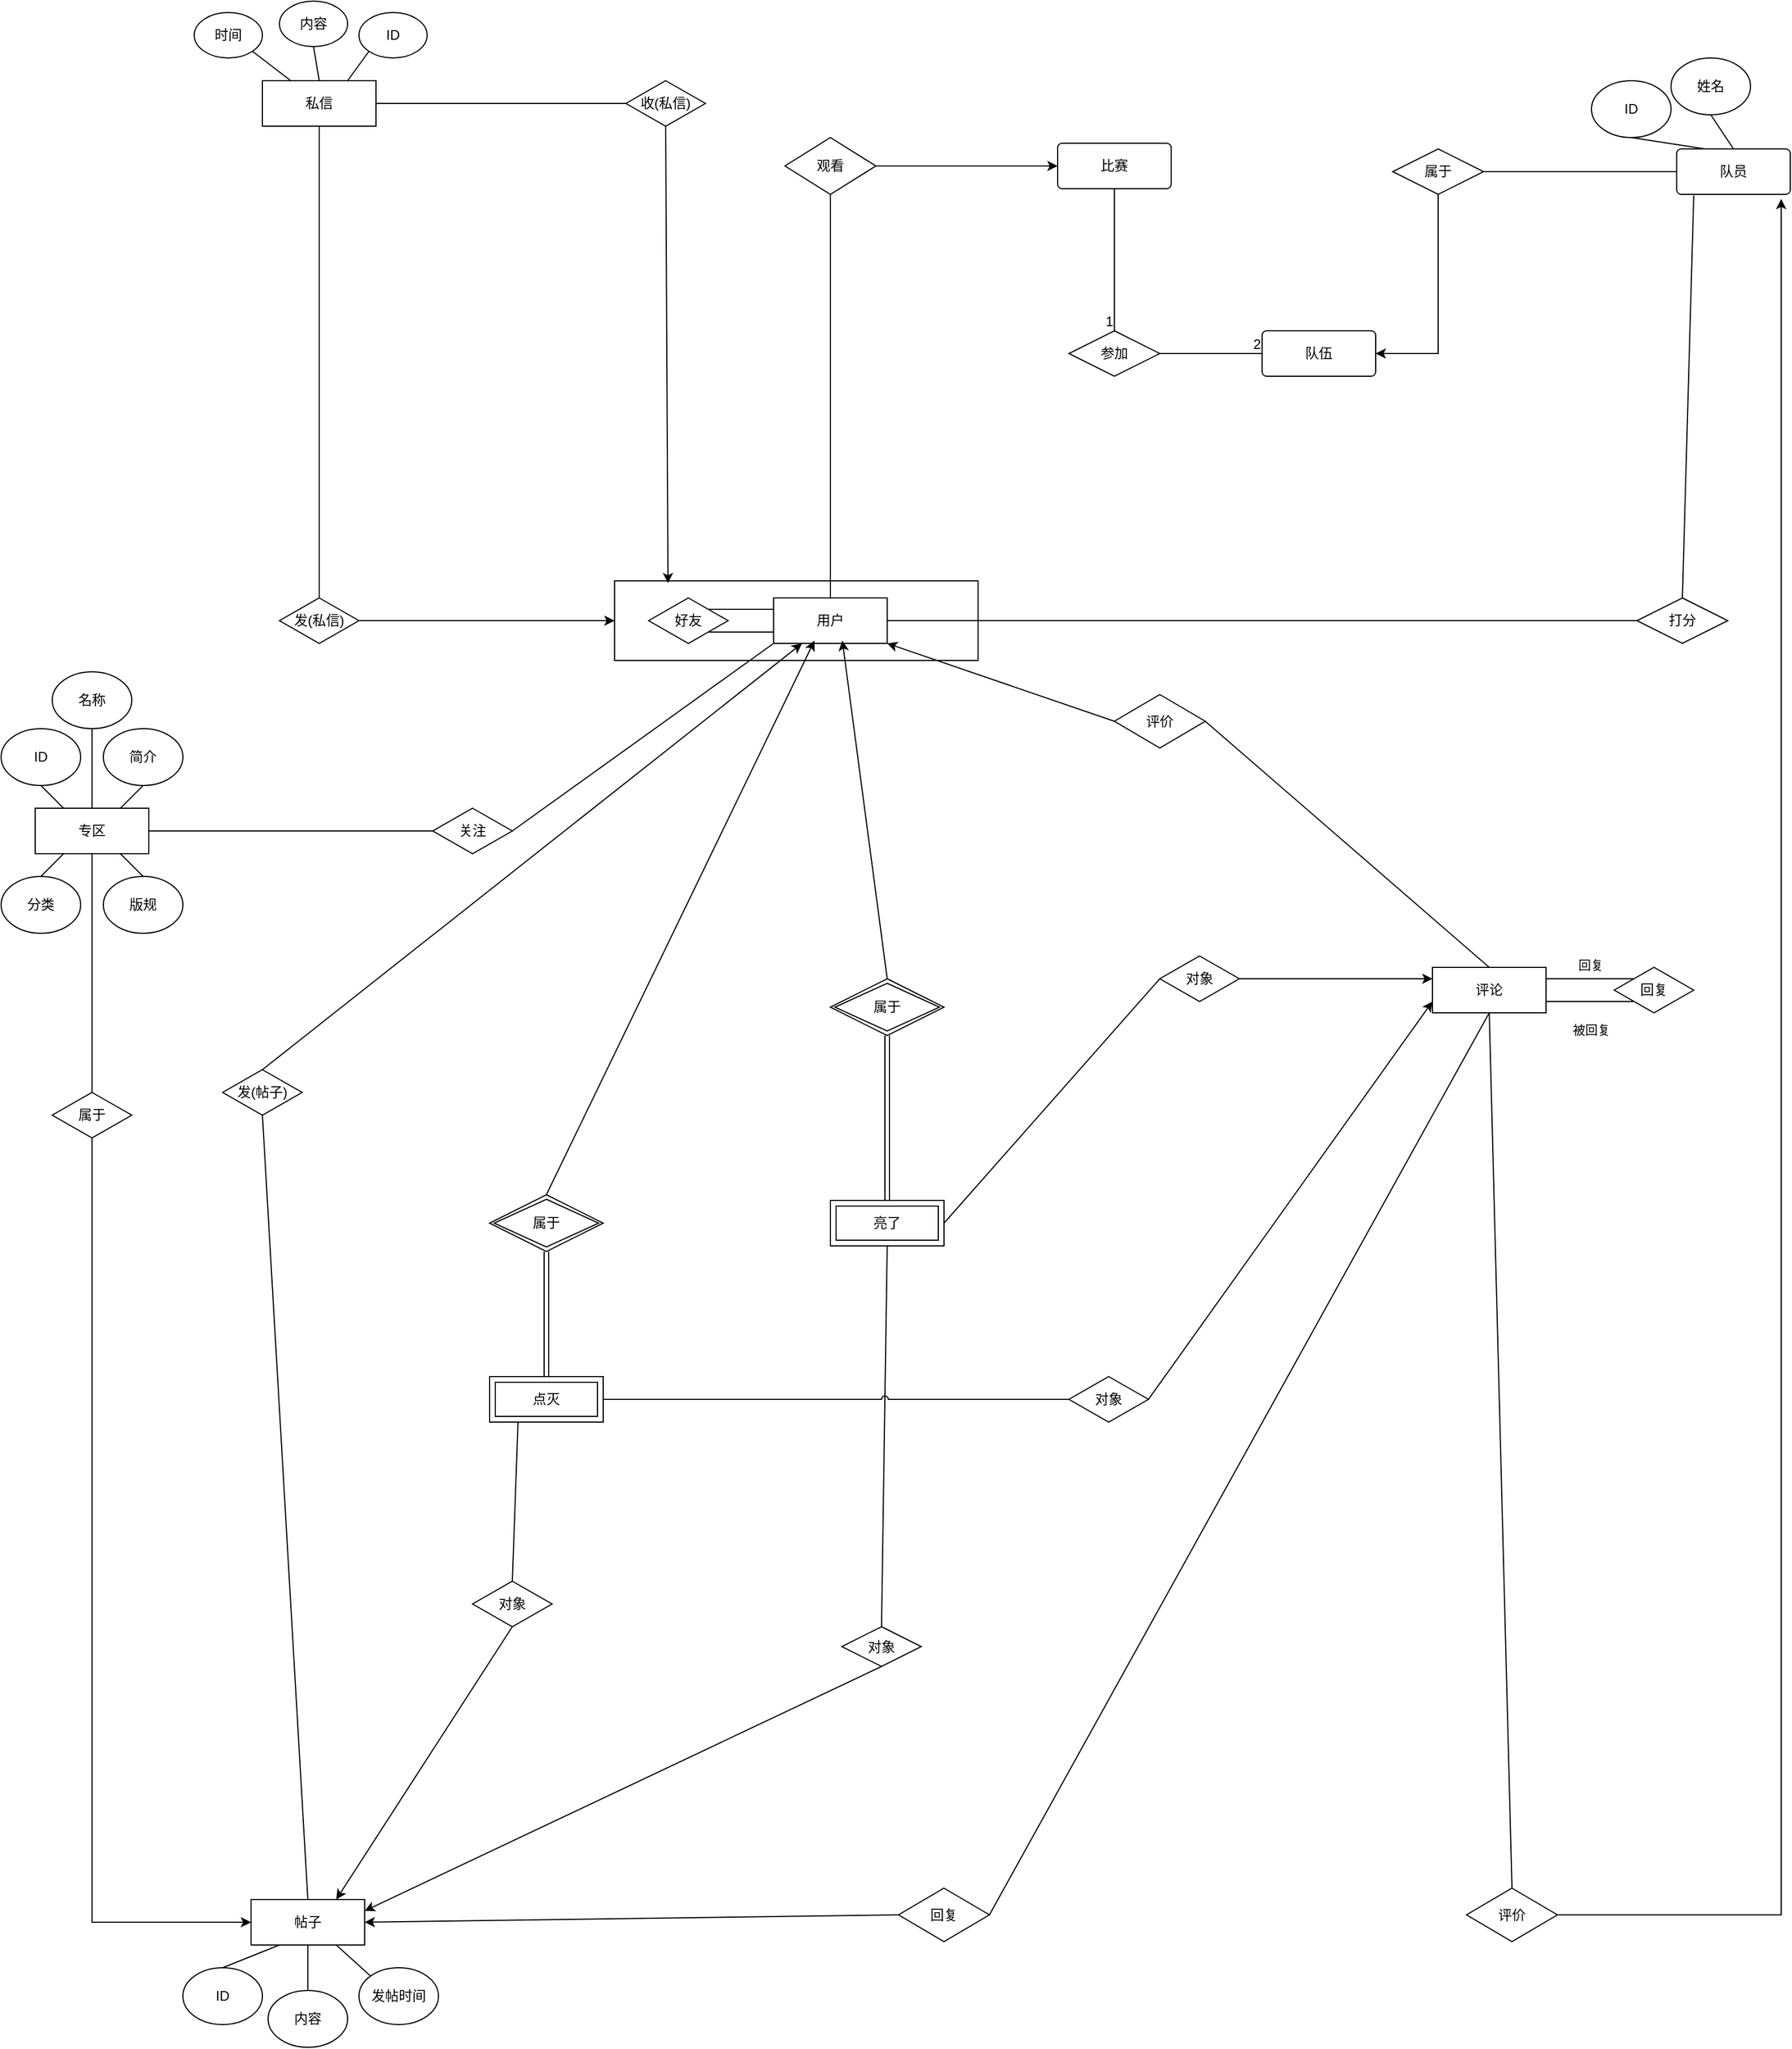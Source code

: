 <mxfile version="21.1.2" type="github">
  <diagram id="R2lEEEUBdFMjLlhIrx00" name="Page-1">
    <mxGraphModel dx="1014" dy="684" grid="1" gridSize="10" guides="1" tooltips="1" connect="1" arrows="1" fold="1" page="1" pageScale="1" pageWidth="850" pageHeight="1100" math="0" shadow="0" extFonts="Permanent Marker^https://fonts.googleapis.com/css?family=Permanent+Marker">
      <root>
        <mxCell id="0" />
        <mxCell id="1" parent="0" />
        <mxCell id="zicROynZza6IswLeMwab-14" value="" style="rounded=0;whiteSpace=wrap;html=1;" parent="1" vertex="1">
          <mxGeometry x="550" y="610" width="320" height="70" as="geometry" />
        </mxCell>
        <mxCell id="wrQ4-ztU9vicz67Ey5sr-1" value="用户" style="whiteSpace=wrap;html=1;align=center;" parent="1" vertex="1">
          <mxGeometry x="690" y="625" width="100" height="40" as="geometry" />
        </mxCell>
        <mxCell id="wrQ4-ztU9vicz67Ey5sr-2" value="帖子" style="whiteSpace=wrap;html=1;align=center;" parent="1" vertex="1">
          <mxGeometry x="230" y="1770" width="100" height="40" as="geometry" />
        </mxCell>
        <mxCell id="wrQ4-ztU9vicz67Ey5sr-3" value="专区" style="whiteSpace=wrap;html=1;align=center;" parent="1" vertex="1">
          <mxGeometry x="40" y="810" width="100" height="40" as="geometry" />
        </mxCell>
        <mxCell id="wrQ4-ztU9vicz67Ey5sr-4" value="私信" style="whiteSpace=wrap;html=1;align=center;" parent="1" vertex="1">
          <mxGeometry x="240" y="170" width="100" height="40" as="geometry" />
        </mxCell>
        <mxCell id="wrQ4-ztU9vicz67Ey5sr-5" value="评论" style="whiteSpace=wrap;html=1;align=center;" parent="1" vertex="1">
          <mxGeometry x="1270" y="950" width="100" height="40" as="geometry" />
        </mxCell>
        <mxCell id="wrQ4-ztU9vicz67Ey5sr-6" value="亮了" style="shape=ext;margin=3;double=1;whiteSpace=wrap;html=1;align=center;" parent="1" vertex="1">
          <mxGeometry x="740" y="1155" width="100" height="40" as="geometry" />
        </mxCell>
        <mxCell id="wrQ4-ztU9vicz67Ey5sr-7" value="点灭" style="shape=ext;margin=3;double=1;whiteSpace=wrap;html=1;align=center;" parent="1" vertex="1">
          <mxGeometry x="440" y="1310" width="100" height="40" as="geometry" />
        </mxCell>
        <mxCell id="-y-U_EyUOc9RIvDM-5Ky-1" value="发(帖子)" style="shape=rhombus;perimeter=rhombusPerimeter;whiteSpace=wrap;html=1;align=center;" parent="1" vertex="1">
          <mxGeometry x="205" y="1040" width="70" height="40" as="geometry" />
        </mxCell>
        <mxCell id="-y-U_EyUOc9RIvDM-5Ky-2" value="队伍" style="rounded=1;arcSize=10;whiteSpace=wrap;html=1;align=center;" parent="1" vertex="1">
          <mxGeometry x="1120" y="390" width="100" height="40" as="geometry" />
        </mxCell>
        <mxCell id="-y-U_EyUOc9RIvDM-5Ky-3" value="队员" style="rounded=1;arcSize=10;whiteSpace=wrap;html=1;align=center;" parent="1" vertex="1">
          <mxGeometry x="1485" y="230" width="100" height="40" as="geometry" />
        </mxCell>
        <mxCell id="-y-U_EyUOc9RIvDM-5Ky-4" value="比赛" style="rounded=1;arcSize=10;whiteSpace=wrap;html=1;align=center;" parent="1" vertex="1">
          <mxGeometry x="940" y="225" width="100" height="40" as="geometry" />
        </mxCell>
        <mxCell id="-y-U_EyUOc9RIvDM-5Ky-27" style="edgeStyle=orthogonalEdgeStyle;rounded=0;orthogonalLoop=1;jettySize=auto;html=1;exitX=0.5;exitY=1;exitDx=0;exitDy=0;entryX=1;entryY=0.5;entryDx=0;entryDy=0;" parent="1" source="e7WeAsmQSXkFFaa9NxT0-1" target="-y-U_EyUOc9RIvDM-5Ky-2" edge="1">
          <mxGeometry relative="1" as="geometry" />
        </mxCell>
        <mxCell id="e7WeAsmQSXkFFaa9NxT0-1" value="属于" style="rhombus;whiteSpace=wrap;html=1;" parent="1" vertex="1">
          <mxGeometry x="1235" y="230" width="80" height="40" as="geometry" />
        </mxCell>
        <mxCell id="-y-U_EyUOc9RIvDM-5Ky-8" value="发(私信)" style="shape=rhombus;perimeter=rhombusPerimeter;whiteSpace=wrap;html=1;align=center;" parent="1" vertex="1">
          <mxGeometry x="255" y="625" width="70" height="40" as="geometry" />
        </mxCell>
        <mxCell id="-y-U_EyUOc9RIvDM-5Ky-9" value="收(私信)" style="shape=rhombus;perimeter=rhombusPerimeter;whiteSpace=wrap;html=1;align=center;" parent="1" vertex="1">
          <mxGeometry x="560" y="170" width="70" height="40" as="geometry" />
        </mxCell>
        <mxCell id="e7WeAsmQSXkFFaa9NxT0-4" value="" style="endArrow=none;html=1;rounded=0;entryX=0;entryY=0.5;entryDx=0;entryDy=0;exitX=1;exitY=0.5;exitDx=0;exitDy=0;" parent="1" source="e7WeAsmQSXkFFaa9NxT0-1" target="-y-U_EyUOc9RIvDM-5Ky-3" edge="1">
          <mxGeometry width="50" height="50" relative="1" as="geometry">
            <mxPoint x="1060" y="640" as="sourcePoint" />
            <mxPoint x="1100" y="590" as="targetPoint" />
          </mxGeometry>
        </mxCell>
        <mxCell id="e7WeAsmQSXkFFaa9NxT0-5" value="参加" style="rhombus;whiteSpace=wrap;html=1;" parent="1" vertex="1">
          <mxGeometry x="950" y="390" width="80" height="40" as="geometry" />
        </mxCell>
        <mxCell id="e7WeAsmQSXkFFaa9NxT0-19" value="" style="endArrow=none;html=1;rounded=0;exitX=0.5;exitY=1;exitDx=0;exitDy=0;" parent="1" source="-y-U_EyUOc9RIvDM-5Ky-4" target="e7WeAsmQSXkFFaa9NxT0-5" edge="1">
          <mxGeometry relative="1" as="geometry">
            <mxPoint x="780" y="650" as="sourcePoint" />
            <mxPoint x="940" y="650" as="targetPoint" />
          </mxGeometry>
        </mxCell>
        <mxCell id="e7WeAsmQSXkFFaa9NxT0-20" value="1" style="resizable=0;html=1;whiteSpace=wrap;align=right;verticalAlign=bottom;" parent="e7WeAsmQSXkFFaa9NxT0-19" connectable="0" vertex="1">
          <mxGeometry x="1" relative="1" as="geometry" />
        </mxCell>
        <mxCell id="e7WeAsmQSXkFFaa9NxT0-21" value="" style="endArrow=none;html=1;rounded=0;exitX=1;exitY=0.5;exitDx=0;exitDy=0;entryX=0;entryY=0.5;entryDx=0;entryDy=0;" parent="1" source="e7WeAsmQSXkFFaa9NxT0-5" target="-y-U_EyUOc9RIvDM-5Ky-2" edge="1">
          <mxGeometry relative="1" as="geometry">
            <mxPoint x="780" y="650" as="sourcePoint" />
            <mxPoint x="800" y="790" as="targetPoint" />
          </mxGeometry>
        </mxCell>
        <mxCell id="e7WeAsmQSXkFFaa9NxT0-22" value="2" style="resizable=0;html=1;whiteSpace=wrap;align=right;verticalAlign=bottom;" parent="e7WeAsmQSXkFFaa9NxT0-21" connectable="0" vertex="1">
          <mxGeometry x="1" relative="1" as="geometry" />
        </mxCell>
        <mxCell id="-y-U_EyUOc9RIvDM-5Ky-31" value="关注" style="shape=rhombus;perimeter=rhombusPerimeter;whiteSpace=wrap;html=1;align=center;" parent="1" vertex="1">
          <mxGeometry x="390" y="810" width="70" height="40" as="geometry" />
        </mxCell>
        <mxCell id="0K1XYzfZEErrcoLd3t0C-12" style="edgeStyle=orthogonalEdgeStyle;rounded=0;orthogonalLoop=1;jettySize=auto;html=1;entryX=0.92;entryY=1.1;entryDx=0;entryDy=0;entryPerimeter=0;" parent="1" source="oHYs0MJ2QolYLzyEMudW-1" target="-y-U_EyUOc9RIvDM-5Ky-3" edge="1">
          <mxGeometry relative="1" as="geometry" />
        </mxCell>
        <mxCell id="oHYs0MJ2QolYLzyEMudW-1" value="评价" style="rhombus;whiteSpace=wrap;html=1;" parent="1" vertex="1">
          <mxGeometry x="1300" y="1760" width="80" height="47" as="geometry" />
        </mxCell>
        <mxCell id="oHYs0MJ2QolYLzyEMudW-3" value="" style="endArrow=none;html=1;rounded=0;exitX=0.5;exitY=0;exitDx=0;exitDy=0;entryX=0.5;entryY=1;entryDx=0;entryDy=0;" parent="1" source="oHYs0MJ2QolYLzyEMudW-1" target="wrQ4-ztU9vicz67Ey5sr-5" edge="1">
          <mxGeometry width="50" height="50" relative="1" as="geometry">
            <mxPoint x="480" y="1140" as="sourcePoint" />
            <mxPoint x="530" y="1090" as="targetPoint" />
          </mxGeometry>
        </mxCell>
        <mxCell id="t3TXZ2ejEv1axLU-WhWk-1" value="属于" style="shape=rhombus;double=1;perimeter=rhombusPerimeter;whiteSpace=wrap;html=1;align=center;" parent="1" vertex="1">
          <mxGeometry x="440" y="1150" width="100" height="50" as="geometry" />
        </mxCell>
        <mxCell id="zicROynZza6IswLeMwab-1" value="" style="endArrow=none;html=1;rounded=0;exitX=0.5;exitY=0;exitDx=0;exitDy=0;entryX=0.5;entryY=1;entryDx=0;entryDy=0;" parent="1" source="wrQ4-ztU9vicz67Ey5sr-2" target="-y-U_EyUOc9RIvDM-5Ky-1" edge="1">
          <mxGeometry relative="1" as="geometry">
            <mxPoint x="510" y="920" as="sourcePoint" />
            <mxPoint x="670" y="920" as="targetPoint" />
          </mxGeometry>
        </mxCell>
        <mxCell id="t3TXZ2ejEv1axLU-WhWk-4" value="" style="shape=link;html=1;rounded=0;exitX=0.5;exitY=1;exitDx=0;exitDy=0;entryX=0.5;entryY=0;entryDx=0;entryDy=0;" parent="1" source="t3TXZ2ejEv1axLU-WhWk-1" target="wrQ4-ztU9vicz67Ey5sr-7" edge="1">
          <mxGeometry relative="1" as="geometry">
            <mxPoint x="740" y="1042" as="sourcePoint" />
            <mxPoint x="730" y="972" as="targetPoint" />
          </mxGeometry>
        </mxCell>
        <mxCell id="t3TXZ2ejEv1axLU-WhWk-5" value="" style="resizable=0;html=1;whiteSpace=wrap;align=right;verticalAlign=bottom;" parent="t3TXZ2ejEv1axLU-WhWk-4" connectable="0" vertex="1">
          <mxGeometry x="1" relative="1" as="geometry" />
        </mxCell>
        <mxCell id="t3TXZ2ejEv1axLU-WhWk-7" value="属于" style="shape=rhombus;double=1;perimeter=rhombusPerimeter;whiteSpace=wrap;html=1;align=center;" parent="1" vertex="1">
          <mxGeometry x="740" y="960" width="100" height="50" as="geometry" />
        </mxCell>
        <mxCell id="t3TXZ2ejEv1axLU-WhWk-8" value="" style="shape=link;html=1;rounded=0;exitX=0.5;exitY=1;exitDx=0;exitDy=0;entryX=0.5;entryY=0;entryDx=0;entryDy=0;" parent="1" source="t3TXZ2ejEv1axLU-WhWk-7" target="wrQ4-ztU9vicz67Ey5sr-6" edge="1">
          <mxGeometry relative="1" as="geometry">
            <mxPoint x="650" y="850" as="sourcePoint" />
            <mxPoint x="660" y="910" as="targetPoint" />
          </mxGeometry>
        </mxCell>
        <mxCell id="t3TXZ2ejEv1axLU-WhWk-9" value="" style="resizable=0;html=1;whiteSpace=wrap;align=right;verticalAlign=bottom;" parent="t3TXZ2ejEv1axLU-WhWk-8" connectable="0" vertex="1">
          <mxGeometry x="1" relative="1" as="geometry" />
        </mxCell>
        <mxCell id="zicROynZza6IswLeMwab-5" value="" style="endArrow=none;html=1;rounded=0;exitX=0;exitY=0.5;exitDx=0;exitDy=0;entryX=1;entryY=0.5;entryDx=0;entryDy=0;" parent="1" source="-y-U_EyUOc9RIvDM-5Ky-31" target="wrQ4-ztU9vicz67Ey5sr-3" edge="1">
          <mxGeometry relative="1" as="geometry">
            <mxPoint x="590" y="970" as="sourcePoint" />
            <mxPoint x="310" y="870" as="targetPoint" />
          </mxGeometry>
        </mxCell>
        <mxCell id="zicROynZza6IswLeMwab-6" value="" style="endArrow=none;html=1;rounded=0;entryX=1;entryY=0.5;entryDx=0;entryDy=0;exitX=0;exitY=1;exitDx=0;exitDy=0;" parent="1" source="wrQ4-ztU9vicz67Ey5sr-1" target="-y-U_EyUOc9RIvDM-5Ky-31" edge="1">
          <mxGeometry relative="1" as="geometry">
            <mxPoint x="580" y="700" as="sourcePoint" />
            <mxPoint x="590" y="550" as="targetPoint" />
          </mxGeometry>
        </mxCell>
        <mxCell id="zicROynZza6IswLeMwab-7" value="评价" style="rhombus;whiteSpace=wrap;html=1;" parent="1" vertex="1">
          <mxGeometry x="990" y="710" width="80" height="47" as="geometry" />
        </mxCell>
        <mxCell id="zicROynZza6IswLeMwab-8" value="" style="endArrow=none;html=1;rounded=0;exitX=1;exitY=0.5;exitDx=0;exitDy=0;entryX=0.5;entryY=0;entryDx=0;entryDy=0;" parent="1" source="zicROynZza6IswLeMwab-7" target="wrQ4-ztU9vicz67Ey5sr-5" edge="1">
          <mxGeometry width="50" height="50" relative="1" as="geometry">
            <mxPoint x="110" y="1135.5" as="sourcePoint" />
            <mxPoint x="450" y="945.5" as="targetPoint" />
          </mxGeometry>
        </mxCell>
        <mxCell id="zicROynZza6IswLeMwab-9" value="" style="endArrow=classic;html=1;rounded=0;exitX=0;exitY=0.5;exitDx=0;exitDy=0;entryX=1;entryY=1;entryDx=0;entryDy=0;" parent="1" source="zicROynZza6IswLeMwab-7" target="wrQ4-ztU9vicz67Ey5sr-1" edge="1">
          <mxGeometry width="50" height="50" relative="1" as="geometry">
            <mxPoint x="570" y="1198.5" as="sourcePoint" />
            <mxPoint x="680" y="760" as="targetPoint" />
          </mxGeometry>
        </mxCell>
        <mxCell id="zicROynZza6IswLeMwab-11" value="好友" style="shape=rhombus;perimeter=rhombusPerimeter;whiteSpace=wrap;html=1;align=center;" parent="1" vertex="1">
          <mxGeometry x="580" y="625" width="70" height="40" as="geometry" />
        </mxCell>
        <mxCell id="zicROynZza6IswLeMwab-12" value="" style="endArrow=none;html=1;rounded=0;exitX=1;exitY=0;exitDx=0;exitDy=0;entryX=0;entryY=0.25;entryDx=0;entryDy=0;" parent="1" source="zicROynZza6IswLeMwab-11" target="wrQ4-ztU9vicz67Ey5sr-1" edge="1">
          <mxGeometry relative="1" as="geometry">
            <mxPoint x="700" y="845" as="sourcePoint" />
            <mxPoint x="860" y="845" as="targetPoint" />
          </mxGeometry>
        </mxCell>
        <mxCell id="zicROynZza6IswLeMwab-13" value="" style="endArrow=none;html=1;rounded=0;exitX=1;exitY=1;exitDx=0;exitDy=0;entryX=0;entryY=0.75;entryDx=0;entryDy=0;" parent="1" source="zicROynZza6IswLeMwab-11" target="wrQ4-ztU9vicz67Ey5sr-1" edge="1">
          <mxGeometry relative="1" as="geometry">
            <mxPoint x="643" y="645" as="sourcePoint" />
            <mxPoint x="730" y="645" as="targetPoint" />
          </mxGeometry>
        </mxCell>
        <mxCell id="zicROynZza6IswLeMwab-16" value="" style="endArrow=classic;html=1;rounded=0;exitX=1;exitY=0.5;exitDx=0;exitDy=0;entryX=0;entryY=0.5;entryDx=0;entryDy=0;" parent="1" source="-y-U_EyUOc9RIvDM-5Ky-8" target="zicROynZza6IswLeMwab-14" edge="1">
          <mxGeometry width="50" height="50" relative="1" as="geometry">
            <mxPoint x="590" y="840" as="sourcePoint" />
            <mxPoint x="400" y="740" as="targetPoint" />
          </mxGeometry>
        </mxCell>
        <mxCell id="zicROynZza6IswLeMwab-17" value="" style="endArrow=classic;html=1;rounded=0;entryX=0.147;entryY=0.029;entryDx=0;entryDy=0;exitX=0.5;exitY=1;exitDx=0;exitDy=0;entryPerimeter=0;" parent="1" source="-y-U_EyUOc9RIvDM-5Ky-9" target="zicROynZza6IswLeMwab-14" edge="1">
          <mxGeometry width="50" height="50" relative="1" as="geometry">
            <mxPoint x="455" y="660" as="sourcePoint" />
            <mxPoint x="490" y="720" as="targetPoint" />
          </mxGeometry>
        </mxCell>
        <mxCell id="zicROynZza6IswLeMwab-19" value="" style="endArrow=none;html=1;rounded=0;exitX=0.5;exitY=0;exitDx=0;exitDy=0;entryX=0.5;entryY=1;entryDx=0;entryDy=0;" parent="1" source="-y-U_EyUOc9RIvDM-5Ky-8" target="wrQ4-ztU9vicz67Ey5sr-4" edge="1">
          <mxGeometry width="50" height="50" relative="1" as="geometry">
            <mxPoint x="560" y="810" as="sourcePoint" />
            <mxPoint x="610" y="760" as="targetPoint" />
          </mxGeometry>
        </mxCell>
        <mxCell id="zicROynZza6IswLeMwab-20" value="" style="endArrow=none;html=1;rounded=0;exitX=0;exitY=0.5;exitDx=0;exitDy=0;entryX=1;entryY=0.5;entryDx=0;entryDy=0;" parent="1" source="-y-U_EyUOc9RIvDM-5Ky-9" target="wrQ4-ztU9vicz67Ey5sr-4" edge="1">
          <mxGeometry width="50" height="50" relative="1" as="geometry">
            <mxPoint x="335" y="610" as="sourcePoint" />
            <mxPoint x="420" y="530" as="targetPoint" />
          </mxGeometry>
        </mxCell>
        <mxCell id="0K1XYzfZEErrcoLd3t0C-13" style="edgeStyle=orthogonalEdgeStyle;rounded=0;orthogonalLoop=1;jettySize=auto;html=1;exitX=0.5;exitY=1;exitDx=0;exitDy=0;entryX=0;entryY=0.5;entryDx=0;entryDy=0;" parent="1" source="zicROynZza6IswLeMwab-21" target="wrQ4-ztU9vicz67Ey5sr-2" edge="1">
          <mxGeometry relative="1" as="geometry" />
        </mxCell>
        <mxCell id="zicROynZza6IswLeMwab-21" value="属于" style="shape=rhombus;perimeter=rhombusPerimeter;whiteSpace=wrap;html=1;align=center;" parent="1" vertex="1">
          <mxGeometry x="55" y="1060" width="70" height="40" as="geometry" />
        </mxCell>
        <mxCell id="zicROynZza6IswLeMwab-22" value="" style="endArrow=none;html=1;rounded=0;exitX=0.5;exitY=0;exitDx=0;exitDy=0;entryX=0.5;entryY=1;entryDx=0;entryDy=0;" parent="1" source="zicROynZza6IswLeMwab-21" target="wrQ4-ztU9vicz67Ey5sr-3" edge="1">
          <mxGeometry relative="1" as="geometry">
            <mxPoint x="360" y="840" as="sourcePoint" />
            <mxPoint x="320" y="880" as="targetPoint" />
          </mxGeometry>
        </mxCell>
        <mxCell id="zicROynZza6IswLeMwab-25" value="回复" style="rhombus;whiteSpace=wrap;html=1;" parent="1" vertex="1">
          <mxGeometry x="800" y="1760" width="80" height="47" as="geometry" />
        </mxCell>
        <mxCell id="zicROynZza6IswLeMwab-26" value="" style="endArrow=none;html=1;rounded=0;exitX=1;exitY=0.5;exitDx=0;exitDy=0;entryX=0.5;entryY=1;entryDx=0;entryDy=0;" parent="1" source="zicROynZza6IswLeMwab-25" target="wrQ4-ztU9vicz67Ey5sr-5" edge="1">
          <mxGeometry width="50" height="50" relative="1" as="geometry">
            <mxPoint x="510" y="1240" as="sourcePoint" />
            <mxPoint x="830" y="1150" as="targetPoint" />
          </mxGeometry>
        </mxCell>
        <mxCell id="zicROynZza6IswLeMwab-27" value="" style="endArrow=classic;html=1;rounded=0;exitX=0;exitY=0.5;exitDx=0;exitDy=0;entryX=1;entryY=0.5;entryDx=0;entryDy=0;" parent="1" source="zicROynZza6IswLeMwab-25" target="wrQ4-ztU9vicz67Ey5sr-2" edge="1">
          <mxGeometry width="50" height="50" relative="1" as="geometry">
            <mxPoint x="570" y="1270" as="sourcePoint" />
            <mxPoint x="620" y="1007" as="targetPoint" />
          </mxGeometry>
        </mxCell>
        <mxCell id="zicROynZza6IswLeMwab-28" value="回复" style="shape=rhombus;perimeter=rhombusPerimeter;whiteSpace=wrap;html=1;align=center;direction=west;" parent="1" vertex="1">
          <mxGeometry x="1430" y="950" width="70" height="40" as="geometry" />
        </mxCell>
        <mxCell id="zicROynZza6IswLeMwab-37" value="回复" style="endArrow=none;html=1;endSize=12;startArrow=none;startSize=14;startFill=0;edgeStyle=orthogonalEdgeStyle;align=center;verticalAlign=bottom;endFill=0;rounded=0;exitX=1;exitY=0.25;exitDx=0;exitDy=0;entryX=1;entryY=1;entryDx=0;entryDy=0;" parent="1" source="wrQ4-ztU9vicz67Ey5sr-5" target="zicROynZza6IswLeMwab-28" edge="1">
          <mxGeometry y="3" relative="1" as="geometry">
            <mxPoint x="1220" y="712" as="sourcePoint" />
            <mxPoint x="1300" y="768" as="targetPoint" />
          </mxGeometry>
        </mxCell>
        <mxCell id="zicROynZza6IswLeMwab-38" value="" style="endArrow=none;html=1;rounded=0;entryX=1;entryY=0;entryDx=0;entryDy=0;exitX=1;exitY=0.75;exitDx=0;exitDy=0;" parent="1" source="wrQ4-ztU9vicz67Ey5sr-5" target="zicROynZza6IswLeMwab-28" edge="1">
          <mxGeometry relative="1" as="geometry">
            <mxPoint x="890" y="748" as="sourcePoint" />
            <mxPoint x="1050" y="748" as="targetPoint" />
          </mxGeometry>
        </mxCell>
        <mxCell id="zicROynZza6IswLeMwab-40" value="&lt;font style=&quot;font-size: 11px;&quot;&gt;被回复&lt;/font&gt;" style="text;html=1;strokeColor=none;fillColor=none;align=center;verticalAlign=middle;whiteSpace=wrap;rounded=0;" parent="1" vertex="1">
          <mxGeometry x="1380" y="990" width="60" height="30" as="geometry" />
        </mxCell>
        <mxCell id="uolTj00GtYpzjRguVyb0-1" value="观看" style="rhombus;whiteSpace=wrap;html=1;" parent="1" vertex="1">
          <mxGeometry x="700" y="220" width="80" height="50" as="geometry" />
        </mxCell>
        <mxCell id="uolTj00GtYpzjRguVyb0-4" value="" style="endArrow=none;html=1;rounded=0;entryX=0.5;entryY=1;entryDx=0;entryDy=0;exitX=0.5;exitY=0;exitDx=0;exitDy=0;" parent="1" source="wrQ4-ztU9vicz67Ey5sr-1" target="uolTj00GtYpzjRguVyb0-1" edge="1">
          <mxGeometry width="50" height="50" relative="1" as="geometry">
            <mxPoint x="580" y="1040" as="sourcePoint" />
            <mxPoint x="630" y="990" as="targetPoint" />
          </mxGeometry>
        </mxCell>
        <mxCell id="uolTj00GtYpzjRguVyb0-6" value="" style="endArrow=classic;html=1;rounded=0;entryX=0;entryY=0.5;entryDx=0;entryDy=0;exitX=1;exitY=0.5;exitDx=0;exitDy=0;" parent="1" source="uolTj00GtYpzjRguVyb0-1" target="-y-U_EyUOc9RIvDM-5Ky-4" edge="1">
          <mxGeometry width="50" height="50" relative="1" as="geometry">
            <mxPoint x="610" y="850" as="sourcePoint" />
            <mxPoint x="660" y="800" as="targetPoint" />
          </mxGeometry>
        </mxCell>
        <mxCell id="uolTj00GtYpzjRguVyb0-7" value="打分" style="rhombus;whiteSpace=wrap;html=1;" parent="1" vertex="1">
          <mxGeometry x="1450" y="625" width="80" height="40" as="geometry" />
        </mxCell>
        <mxCell id="uolTj00GtYpzjRguVyb0-8" value="" style="endArrow=none;html=1;rounded=0;entryX=0;entryY=0.5;entryDx=0;entryDy=0;exitX=1;exitY=0.5;exitDx=0;exitDy=0;" parent="1" source="wrQ4-ztU9vicz67Ey5sr-1" target="uolTj00GtYpzjRguVyb0-7" edge="1">
          <mxGeometry width="50" height="50" relative="1" as="geometry">
            <mxPoint x="580" y="1040" as="sourcePoint" />
            <mxPoint x="630" y="990" as="targetPoint" />
          </mxGeometry>
        </mxCell>
        <mxCell id="uolTj00GtYpzjRguVyb0-9" value="" style="endArrow=none;html=1;rounded=0;exitX=0.15;exitY=1.025;exitDx=0;exitDy=0;entryX=0.5;entryY=0;entryDx=0;entryDy=0;exitPerimeter=0;" parent="1" source="-y-U_EyUOc9RIvDM-5Ky-3" target="uolTj00GtYpzjRguVyb0-7" edge="1">
          <mxGeometry width="50" height="50" relative="1" as="geometry">
            <mxPoint x="610" y="850" as="sourcePoint" />
            <mxPoint x="770" y="740" as="targetPoint" />
          </mxGeometry>
        </mxCell>
        <mxCell id="0K1XYzfZEErrcoLd3t0C-15" value="" style="endArrow=classic;html=1;rounded=0;entryX=0.25;entryY=1;entryDx=0;entryDy=0;exitX=0.5;exitY=0;exitDx=0;exitDy=0;" parent="1" source="-y-U_EyUOc9RIvDM-5Ky-1" target="wrQ4-ztU9vicz67Ey5sr-1" edge="1">
          <mxGeometry width="50" height="50" relative="1" as="geometry">
            <mxPoint x="450" y="900" as="sourcePoint" />
            <mxPoint x="650" y="775" as="targetPoint" />
          </mxGeometry>
        </mxCell>
        <mxCell id="VPhEFbQ1uEZV0jM96nF6-1" value="" style="endArrow=classic;html=1;rounded=0;entryX=0.605;entryY=0.938;entryDx=0;entryDy=0;entryPerimeter=0;exitX=0.5;exitY=0;exitDx=0;exitDy=0;" parent="1" source="t3TXZ2ejEv1axLU-WhWk-7" target="wrQ4-ztU9vicz67Ey5sr-1" edge="1">
          <mxGeometry width="50" height="50" relative="1" as="geometry">
            <mxPoint x="670" y="1050" as="sourcePoint" />
            <mxPoint x="720" y="1000" as="targetPoint" />
          </mxGeometry>
        </mxCell>
        <mxCell id="VPhEFbQ1uEZV0jM96nF6-2" value="" style="endArrow=classic;html=1;rounded=0;entryX=0.36;entryY=0.938;entryDx=0;entryDy=0;entryPerimeter=0;exitX=0.5;exitY=0;exitDx=0;exitDy=0;" parent="1" source="t3TXZ2ejEv1axLU-WhWk-1" target="wrQ4-ztU9vicz67Ey5sr-1" edge="1">
          <mxGeometry width="50" height="50" relative="1" as="geometry">
            <mxPoint x="670" y="1050" as="sourcePoint" />
            <mxPoint x="720" y="1000" as="targetPoint" />
          </mxGeometry>
        </mxCell>
        <mxCell id="VPhEFbQ1uEZV0jM96nF6-3" value="对象" style="shape=rhombus;perimeter=rhombusPerimeter;whiteSpace=wrap;html=1;align=center;" parent="1" vertex="1">
          <mxGeometry x="425" y="1490" width="70" height="40" as="geometry" />
        </mxCell>
        <mxCell id="VPhEFbQ1uEZV0jM96nF6-4" value="" style="endArrow=none;html=1;rounded=0;entryX=0.25;entryY=1;entryDx=0;entryDy=0;exitX=0.5;exitY=0;exitDx=0;exitDy=0;" parent="1" source="VPhEFbQ1uEZV0jM96nF6-3" target="wrQ4-ztU9vicz67Ey5sr-7" edge="1">
          <mxGeometry width="50" height="50" relative="1" as="geometry">
            <mxPoint x="670" y="1050" as="sourcePoint" />
            <mxPoint x="720" y="1000" as="targetPoint" />
          </mxGeometry>
        </mxCell>
        <mxCell id="VPhEFbQ1uEZV0jM96nF6-5" value="" style="endArrow=classic;html=1;rounded=0;entryX=0.75;entryY=0;entryDx=0;entryDy=0;exitX=0.5;exitY=1;exitDx=0;exitDy=0;" parent="1" source="VPhEFbQ1uEZV0jM96nF6-3" target="wrQ4-ztU9vicz67Ey5sr-2" edge="1">
          <mxGeometry width="50" height="50" relative="1" as="geometry">
            <mxPoint x="670" y="1050" as="sourcePoint" />
            <mxPoint x="720" y="1000" as="targetPoint" />
          </mxGeometry>
        </mxCell>
        <mxCell id="VPhEFbQ1uEZV0jM96nF6-6" value="对象" style="rhombus;whiteSpace=wrap;html=1;" parent="1" vertex="1">
          <mxGeometry x="750" y="1530" width="70" height="35" as="geometry" />
        </mxCell>
        <mxCell id="VPhEFbQ1uEZV0jM96nF6-8" value="" style="endArrow=none;html=1;rounded=0;entryX=0.5;entryY=1;entryDx=0;entryDy=0;exitX=0.5;exitY=0;exitDx=0;exitDy=0;" parent="1" source="VPhEFbQ1uEZV0jM96nF6-6" target="wrQ4-ztU9vicz67Ey5sr-6" edge="1">
          <mxGeometry width="50" height="50" relative="1" as="geometry">
            <mxPoint x="670" y="1050" as="sourcePoint" />
            <mxPoint x="720" y="1000" as="targetPoint" />
          </mxGeometry>
        </mxCell>
        <mxCell id="VPhEFbQ1uEZV0jM96nF6-9" value="" style="endArrow=classic;html=1;rounded=0;entryX=1;entryY=0.25;entryDx=0;entryDy=0;exitX=0.5;exitY=1;exitDx=0;exitDy=0;" parent="1" source="VPhEFbQ1uEZV0jM96nF6-6" target="wrQ4-ztU9vicz67Ey5sr-2" edge="1">
          <mxGeometry width="50" height="50" relative="1" as="geometry">
            <mxPoint x="670" y="1050" as="sourcePoint" />
            <mxPoint x="720" y="1000" as="targetPoint" />
          </mxGeometry>
        </mxCell>
        <mxCell id="VPhEFbQ1uEZV0jM96nF6-11" value="" style="endArrow=none;html=1;rounded=0;entryX=1;entryY=0.5;entryDx=0;entryDy=0;exitX=0;exitY=0.5;exitDx=0;exitDy=0;jumpStyle=arc;" parent="1" source="VPhEFbQ1uEZV0jM96nF6-13" target="wrQ4-ztU9vicz67Ey5sr-7" edge="1">
          <mxGeometry width="50" height="50" relative="1" as="geometry">
            <mxPoint x="547.5" y="1136.5" as="sourcePoint" />
            <mxPoint x="562.5" y="1072" as="targetPoint" />
          </mxGeometry>
        </mxCell>
        <mxCell id="VPhEFbQ1uEZV0jM96nF6-12" value="" style="endArrow=classic;html=1;rounded=0;entryX=0;entryY=0.75;entryDx=0;entryDy=0;exitX=1;exitY=0.5;exitDx=0;exitDy=0;" parent="1" source="VPhEFbQ1uEZV0jM96nF6-13" edge="1" target="wrQ4-ztU9vicz67Ey5sr-5">
          <mxGeometry width="50" height="50" relative="1" as="geometry">
            <mxPoint x="547.5" y="1176.5" as="sourcePoint" />
            <mxPoint x="827.5" y="1020" as="targetPoint" />
          </mxGeometry>
        </mxCell>
        <mxCell id="VPhEFbQ1uEZV0jM96nF6-13" value="对象" style="shape=rhombus;perimeter=rhombusPerimeter;whiteSpace=wrap;html=1;align=center;" parent="1" vertex="1">
          <mxGeometry x="950" y="1310" width="70" height="40" as="geometry" />
        </mxCell>
        <mxCell id="VPhEFbQ1uEZV0jM96nF6-14" value="" style="endArrow=none;html=1;rounded=0;entryX=1;entryY=0.5;entryDx=0;entryDy=0;exitX=0;exitY=0.5;exitDx=0;exitDy=0;" parent="1" source="VPhEFbQ1uEZV0jM96nF6-16" target="wrQ4-ztU9vicz67Ey5sr-6" edge="1">
          <mxGeometry width="50" height="50" relative="1" as="geometry">
            <mxPoint x="710" y="1140" as="sourcePoint" />
            <mxPoint x="740" y="1082" as="targetPoint" />
          </mxGeometry>
        </mxCell>
        <mxCell id="VPhEFbQ1uEZV0jM96nF6-15" value="" style="endArrow=classic;html=1;rounded=0;entryX=0;entryY=0.25;entryDx=0;entryDy=0;exitX=1;exitY=0.5;exitDx=0;exitDy=0;" parent="1" source="VPhEFbQ1uEZV0jM96nF6-16" target="wrQ4-ztU9vicz67Ey5sr-5" edge="1">
          <mxGeometry width="50" height="50" relative="1" as="geometry">
            <mxPoint x="710" y="1180" as="sourcePoint" />
            <mxPoint x="660" y="1230" as="targetPoint" />
          </mxGeometry>
        </mxCell>
        <mxCell id="VPhEFbQ1uEZV0jM96nF6-16" value="对象" style="shape=rhombus;perimeter=rhombusPerimeter;whiteSpace=wrap;html=1;align=center;" parent="1" vertex="1">
          <mxGeometry x="1030" y="940" width="70" height="40" as="geometry" />
        </mxCell>
        <mxCell id="0l-UvEm1mPPon0VV9D4k-2" value="时间" style="ellipse;whiteSpace=wrap;html=1;" vertex="1" parent="1">
          <mxGeometry x="180" y="110" width="60" height="40" as="geometry" />
        </mxCell>
        <mxCell id="0l-UvEm1mPPon0VV9D4k-3" value="" style="endArrow=none;html=1;rounded=0;entryX=1;entryY=1;entryDx=0;entryDy=0;exitX=0.25;exitY=0;exitDx=0;exitDy=0;" edge="1" parent="1" source="wrQ4-ztU9vicz67Ey5sr-4" target="0l-UvEm1mPPon0VV9D4k-2">
          <mxGeometry width="50" height="50" relative="1" as="geometry">
            <mxPoint x="430" y="400" as="sourcePoint" />
            <mxPoint x="480" y="350" as="targetPoint" />
          </mxGeometry>
        </mxCell>
        <mxCell id="0l-UvEm1mPPon0VV9D4k-4" value="内容" style="ellipse;whiteSpace=wrap;html=1;" vertex="1" parent="1">
          <mxGeometry x="255" y="100" width="60" height="40" as="geometry" />
        </mxCell>
        <mxCell id="0l-UvEm1mPPon0VV9D4k-5" value="" style="endArrow=none;html=1;rounded=0;entryX=0.5;entryY=1;entryDx=0;entryDy=0;exitX=0.5;exitY=0;exitDx=0;exitDy=0;" edge="1" parent="1" source="wrQ4-ztU9vicz67Ey5sr-4" target="0l-UvEm1mPPon0VV9D4k-4">
          <mxGeometry width="50" height="50" relative="1" as="geometry">
            <mxPoint x="430" y="400" as="sourcePoint" />
            <mxPoint x="480" y="350" as="targetPoint" />
          </mxGeometry>
        </mxCell>
        <mxCell id="0l-UvEm1mPPon0VV9D4k-6" value="ID" style="ellipse;whiteSpace=wrap;html=1;" vertex="1" parent="1">
          <mxGeometry x="325" y="110" width="60" height="40" as="geometry" />
        </mxCell>
        <mxCell id="0l-UvEm1mPPon0VV9D4k-7" value="" style="endArrow=none;html=1;rounded=0;entryX=0;entryY=1;entryDx=0;entryDy=0;exitX=0.75;exitY=0;exitDx=0;exitDy=0;" edge="1" parent="1" source="wrQ4-ztU9vicz67Ey5sr-4" target="0l-UvEm1mPPon0VV9D4k-6">
          <mxGeometry width="50" height="50" relative="1" as="geometry">
            <mxPoint x="430" y="400" as="sourcePoint" />
            <mxPoint x="480" y="350" as="targetPoint" />
          </mxGeometry>
        </mxCell>
        <mxCell id="0l-UvEm1mPPon0VV9D4k-8" value="ID" style="ellipse;whiteSpace=wrap;html=1;" vertex="1" parent="1">
          <mxGeometry x="1410" y="170" width="70" height="50" as="geometry" />
        </mxCell>
        <mxCell id="0l-UvEm1mPPon0VV9D4k-9" value="" style="endArrow=none;html=1;rounded=0;entryX=0.5;entryY=1;entryDx=0;entryDy=0;exitX=0.25;exitY=0;exitDx=0;exitDy=0;" edge="1" parent="1" source="-y-U_EyUOc9RIvDM-5Ky-3" target="0l-UvEm1mPPon0VV9D4k-8">
          <mxGeometry width="50" height="50" relative="1" as="geometry">
            <mxPoint x="1100" y="400" as="sourcePoint" />
            <mxPoint x="1150" y="350" as="targetPoint" />
          </mxGeometry>
        </mxCell>
        <mxCell id="0l-UvEm1mPPon0VV9D4k-11" value="姓名" style="ellipse;whiteSpace=wrap;html=1;" vertex="1" parent="1">
          <mxGeometry x="1480" y="150" width="70" height="50" as="geometry" />
        </mxCell>
        <mxCell id="0l-UvEm1mPPon0VV9D4k-12" value="" style="endArrow=none;html=1;rounded=0;entryX=0.5;entryY=1;entryDx=0;entryDy=0;exitX=0.5;exitY=0;exitDx=0;exitDy=0;" edge="1" parent="1" source="-y-U_EyUOc9RIvDM-5Ky-3" target="0l-UvEm1mPPon0VV9D4k-11">
          <mxGeometry width="50" height="50" relative="1" as="geometry">
            <mxPoint x="1100" y="400" as="sourcePoint" />
            <mxPoint x="1150" y="350" as="targetPoint" />
          </mxGeometry>
        </mxCell>
        <mxCell id="0l-UvEm1mPPon0VV9D4k-13" value="ID" style="ellipse;whiteSpace=wrap;html=1;" vertex="1" parent="1">
          <mxGeometry x="170" y="1830" width="70" height="50" as="geometry" />
        </mxCell>
        <mxCell id="0l-UvEm1mPPon0VV9D4k-14" value="" style="endArrow=none;html=1;rounded=0;entryX=0.25;entryY=1;entryDx=0;entryDy=0;exitX=0.5;exitY=0;exitDx=0;exitDy=0;" edge="1" parent="1" source="0l-UvEm1mPPon0VV9D4k-13" target="wrQ4-ztU9vicz67Ey5sr-2">
          <mxGeometry width="50" height="50" relative="1" as="geometry">
            <mxPoint x="410" y="1900" as="sourcePoint" />
            <mxPoint x="460" y="1850" as="targetPoint" />
          </mxGeometry>
        </mxCell>
        <mxCell id="0l-UvEm1mPPon0VV9D4k-15" value="内容" style="ellipse;whiteSpace=wrap;html=1;" vertex="1" parent="1">
          <mxGeometry x="245" y="1850" width="70" height="50" as="geometry" />
        </mxCell>
        <mxCell id="0l-UvEm1mPPon0VV9D4k-16" value="" style="endArrow=none;html=1;rounded=0;entryX=0.5;entryY=1;entryDx=0;entryDy=0;" edge="1" parent="1" source="0l-UvEm1mPPon0VV9D4k-15" target="wrQ4-ztU9vicz67Ey5sr-2">
          <mxGeometry width="50" height="50" relative="1" as="geometry">
            <mxPoint x="410" y="1900" as="sourcePoint" />
            <mxPoint x="460" y="1850" as="targetPoint" />
          </mxGeometry>
        </mxCell>
        <mxCell id="0l-UvEm1mPPon0VV9D4k-17" value="发帖时间" style="ellipse;whiteSpace=wrap;html=1;" vertex="1" parent="1">
          <mxGeometry x="325" y="1830" width="70" height="50" as="geometry" />
        </mxCell>
        <mxCell id="0l-UvEm1mPPon0VV9D4k-18" value="" style="endArrow=none;html=1;rounded=0;entryX=0.75;entryY=1;entryDx=0;entryDy=0;exitX=0;exitY=0;exitDx=0;exitDy=0;" edge="1" parent="1" source="0l-UvEm1mPPon0VV9D4k-17" target="wrQ4-ztU9vicz67Ey5sr-2">
          <mxGeometry width="50" height="50" relative="1" as="geometry">
            <mxPoint x="410" y="1900" as="sourcePoint" />
            <mxPoint x="460" y="1850" as="targetPoint" />
          </mxGeometry>
        </mxCell>
        <mxCell id="0l-UvEm1mPPon0VV9D4k-19" value="ID" style="ellipse;whiteSpace=wrap;html=1;" vertex="1" parent="1">
          <mxGeometry x="10" y="740" width="70" height="50" as="geometry" />
        </mxCell>
        <mxCell id="0l-UvEm1mPPon0VV9D4k-20" value="" style="endArrow=none;html=1;rounded=0;entryX=0.5;entryY=1;entryDx=0;entryDy=0;exitX=0.25;exitY=0;exitDx=0;exitDy=0;" edge="1" parent="1" source="wrQ4-ztU9vicz67Ey5sr-3" target="0l-UvEm1mPPon0VV9D4k-19">
          <mxGeometry width="50" height="50" relative="1" as="geometry">
            <mxPoint x="350" y="810" as="sourcePoint" />
            <mxPoint x="400" y="760" as="targetPoint" />
          </mxGeometry>
        </mxCell>
        <mxCell id="0l-UvEm1mPPon0VV9D4k-21" value="名称" style="ellipse;whiteSpace=wrap;html=1;" vertex="1" parent="1">
          <mxGeometry x="55" y="690" width="70" height="50" as="geometry" />
        </mxCell>
        <mxCell id="0l-UvEm1mPPon0VV9D4k-22" value="" style="endArrow=none;html=1;rounded=0;entryX=0.5;entryY=1;entryDx=0;entryDy=0;exitX=0.5;exitY=0;exitDx=0;exitDy=0;" edge="1" parent="1" source="wrQ4-ztU9vicz67Ey5sr-3" target="0l-UvEm1mPPon0VV9D4k-21">
          <mxGeometry width="50" height="50" relative="1" as="geometry">
            <mxPoint x="350" y="810" as="sourcePoint" />
            <mxPoint x="400" y="760" as="targetPoint" />
          </mxGeometry>
        </mxCell>
        <mxCell id="0l-UvEm1mPPon0VV9D4k-23" value="简介" style="ellipse;whiteSpace=wrap;html=1;" vertex="1" parent="1">
          <mxGeometry x="100" y="740" width="70" height="50" as="geometry" />
        </mxCell>
        <mxCell id="0l-UvEm1mPPon0VV9D4k-24" value="" style="endArrow=none;html=1;rounded=0;exitX=0.75;exitY=0;exitDx=0;exitDy=0;entryX=0.5;entryY=1;entryDx=0;entryDy=0;" edge="1" parent="1" source="wrQ4-ztU9vicz67Ey5sr-3" target="0l-UvEm1mPPon0VV9D4k-23">
          <mxGeometry width="50" height="50" relative="1" as="geometry">
            <mxPoint x="350" y="810" as="sourcePoint" />
            <mxPoint x="120" y="783" as="targetPoint" />
          </mxGeometry>
        </mxCell>
        <mxCell id="0l-UvEm1mPPon0VV9D4k-25" value="分类" style="ellipse;whiteSpace=wrap;html=1;" vertex="1" parent="1">
          <mxGeometry x="10" y="870" width="70" height="50" as="geometry" />
        </mxCell>
        <mxCell id="0l-UvEm1mPPon0VV9D4k-26" value="" style="endArrow=none;html=1;rounded=0;entryX=0.25;entryY=1;entryDx=0;entryDy=0;exitX=0.5;exitY=0;exitDx=0;exitDy=0;" edge="1" parent="1" source="0l-UvEm1mPPon0VV9D4k-25" target="wrQ4-ztU9vicz67Ey5sr-3">
          <mxGeometry width="50" height="50" relative="1" as="geometry">
            <mxPoint x="350" y="810" as="sourcePoint" />
            <mxPoint x="400" y="760" as="targetPoint" />
          </mxGeometry>
        </mxCell>
        <mxCell id="0l-UvEm1mPPon0VV9D4k-27" value="版规" style="ellipse;whiteSpace=wrap;html=1;" vertex="1" parent="1">
          <mxGeometry x="100" y="870" width="70" height="50" as="geometry" />
        </mxCell>
        <mxCell id="0l-UvEm1mPPon0VV9D4k-28" value="" style="endArrow=none;html=1;rounded=0;entryX=0.75;entryY=1;entryDx=0;entryDy=0;exitX=0.5;exitY=0;exitDx=0;exitDy=0;" edge="1" parent="1" source="0l-UvEm1mPPon0VV9D4k-27" target="wrQ4-ztU9vicz67Ey5sr-3">
          <mxGeometry width="50" height="50" relative="1" as="geometry">
            <mxPoint x="350" y="810" as="sourcePoint" />
            <mxPoint x="400" y="760" as="targetPoint" />
          </mxGeometry>
        </mxCell>
      </root>
    </mxGraphModel>
  </diagram>
</mxfile>
